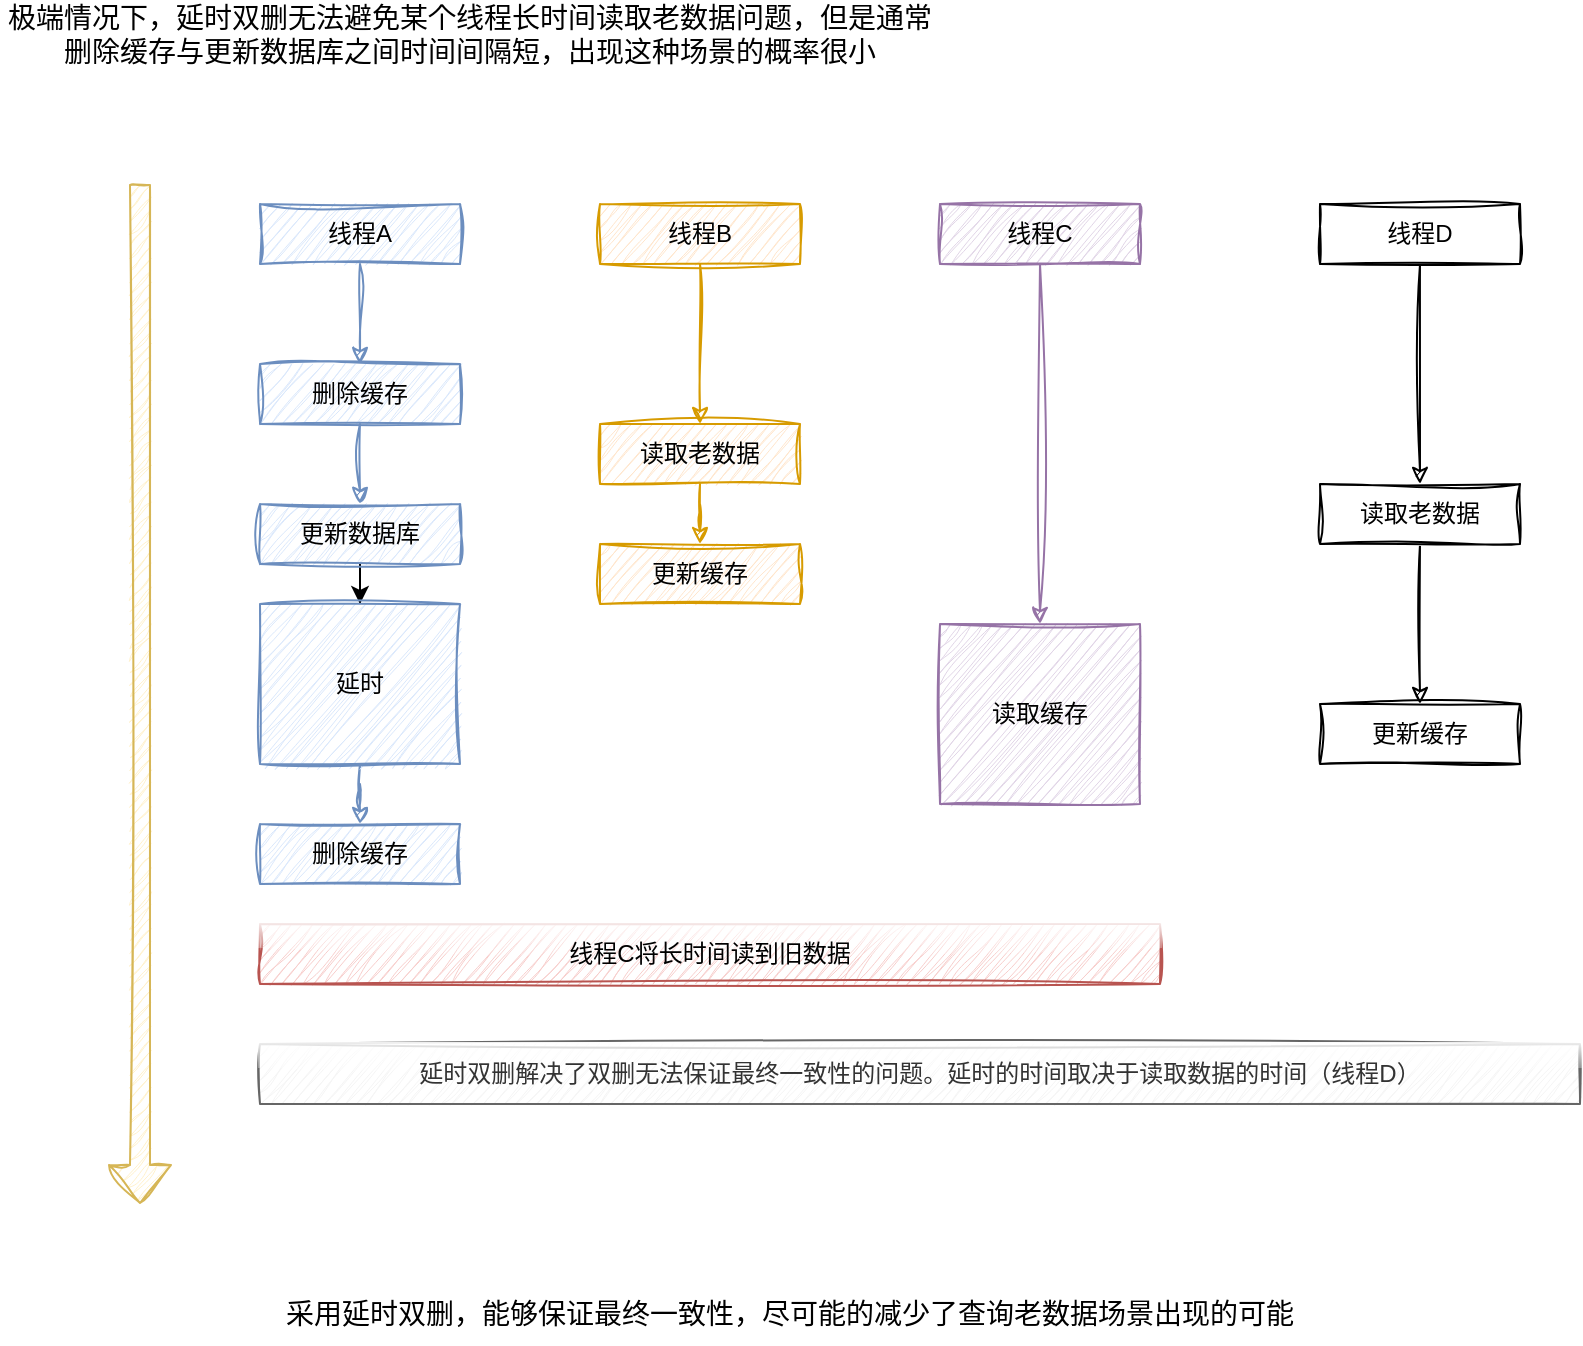<mxfile version="20.8.1" type="github">
  <diagram id="a8aPShCq_UQid2ik2_DB" name="第 1 页">
    <mxGraphModel dx="1434" dy="764" grid="1" gridSize="10" guides="1" tooltips="1" connect="1" arrows="1" fold="1" page="1" pageScale="1" pageWidth="2500" pageHeight="1600" math="0" shadow="0">
      <root>
        <mxCell id="0" />
        <mxCell id="1" parent="0" />
        <mxCell id="IvCIBFCN0AuGguPWQZP_-1" value="" style="shape=flexArrow;endArrow=classic;html=1;rounded=0;sketch=1;curveFitting=1;jiggle=2;fillColor=#fff2cc;strokeColor=#d6b656;" edge="1" parent="1">
          <mxGeometry width="50" height="50" relative="1" as="geometry">
            <mxPoint x="200" y="190" as="sourcePoint" />
            <mxPoint x="200" y="700" as="targetPoint" />
          </mxGeometry>
        </mxCell>
        <mxCell id="IvCIBFCN0AuGguPWQZP_-6" value="" style="edgeStyle=orthogonalEdgeStyle;rounded=0;orthogonalLoop=1;jettySize=auto;html=1;fillColor=#dae8fc;strokeColor=#6c8ebf;sketch=1;curveFitting=1;jiggle=2;" edge="1" parent="1" source="IvCIBFCN0AuGguPWQZP_-2" target="IvCIBFCN0AuGguPWQZP_-5">
          <mxGeometry relative="1" as="geometry" />
        </mxCell>
        <mxCell id="IvCIBFCN0AuGguPWQZP_-2" value="线程A" style="rounded=0;whiteSpace=wrap;html=1;fillColor=#dae8fc;strokeColor=#6c8ebf;sketch=1;curveFitting=1;jiggle=2;" vertex="1" parent="1">
          <mxGeometry x="260" y="200" width="100" height="30" as="geometry" />
        </mxCell>
        <mxCell id="IvCIBFCN0AuGguPWQZP_-17" style="edgeStyle=orthogonalEdgeStyle;rounded=0;orthogonalLoop=1;jettySize=auto;html=1;exitX=0.5;exitY=1;exitDx=0;exitDy=0;fillColor=#ffe6cc;strokeColor=#d79b00;sketch=1;curveFitting=1;jiggle=2;" edge="1" parent="1" source="IvCIBFCN0AuGguPWQZP_-3" target="IvCIBFCN0AuGguPWQZP_-13">
          <mxGeometry relative="1" as="geometry" />
        </mxCell>
        <mxCell id="IvCIBFCN0AuGguPWQZP_-3" value="线程B" style="rounded=0;whiteSpace=wrap;html=1;fillColor=#ffe6cc;strokeColor=#d79b00;sketch=1;curveFitting=1;jiggle=2;" vertex="1" parent="1">
          <mxGeometry x="430" y="200" width="100" height="30" as="geometry" />
        </mxCell>
        <mxCell id="IvCIBFCN0AuGguPWQZP_-8" value="" style="edgeStyle=orthogonalEdgeStyle;rounded=0;orthogonalLoop=1;jettySize=auto;html=1;fillColor=#dae8fc;strokeColor=#6c8ebf;sketch=1;curveFitting=1;jiggle=2;" edge="1" parent="1" source="IvCIBFCN0AuGguPWQZP_-5" target="IvCIBFCN0AuGguPWQZP_-7">
          <mxGeometry relative="1" as="geometry" />
        </mxCell>
        <mxCell id="IvCIBFCN0AuGguPWQZP_-5" value="删除缓存" style="rounded=0;whiteSpace=wrap;html=1;fillColor=#dae8fc;strokeColor=#6c8ebf;sketch=1;curveFitting=1;jiggle=2;" vertex="1" parent="1">
          <mxGeometry x="260" y="280" width="100" height="30" as="geometry" />
        </mxCell>
        <mxCell id="IvCIBFCN0AuGguPWQZP_-10" value="" style="edgeStyle=orthogonalEdgeStyle;rounded=0;orthogonalLoop=1;jettySize=auto;html=1;" edge="1" parent="1" source="IvCIBFCN0AuGguPWQZP_-7" target="IvCIBFCN0AuGguPWQZP_-9">
          <mxGeometry relative="1" as="geometry" />
        </mxCell>
        <mxCell id="IvCIBFCN0AuGguPWQZP_-7" value="更新数据库" style="rounded=0;whiteSpace=wrap;html=1;fillColor=#dae8fc;strokeColor=#6c8ebf;sketch=1;curveFitting=1;jiggle=2;" vertex="1" parent="1">
          <mxGeometry x="260" y="350" width="100" height="30" as="geometry" />
        </mxCell>
        <mxCell id="IvCIBFCN0AuGguPWQZP_-12" value="" style="edgeStyle=orthogonalEdgeStyle;rounded=0;orthogonalLoop=1;jettySize=auto;html=1;fillColor=#dae8fc;strokeColor=#6c8ebf;sketch=1;curveFitting=1;jiggle=2;" edge="1" parent="1" source="IvCIBFCN0AuGguPWQZP_-9" target="IvCIBFCN0AuGguPWQZP_-11">
          <mxGeometry relative="1" as="geometry" />
        </mxCell>
        <mxCell id="IvCIBFCN0AuGguPWQZP_-9" value="延时" style="rounded=0;whiteSpace=wrap;html=1;fillColor=#dae8fc;strokeColor=#6c8ebf;sketch=1;curveFitting=1;jiggle=2;" vertex="1" parent="1">
          <mxGeometry x="260" y="400" width="100" height="80" as="geometry" />
        </mxCell>
        <mxCell id="IvCIBFCN0AuGguPWQZP_-11" value="删除缓存" style="rounded=0;whiteSpace=wrap;html=1;fillColor=#dae8fc;strokeColor=#6c8ebf;sketch=1;curveFitting=1;jiggle=2;" vertex="1" parent="1">
          <mxGeometry x="260" y="510" width="100" height="30" as="geometry" />
        </mxCell>
        <mxCell id="IvCIBFCN0AuGguPWQZP_-15" value="" style="edgeStyle=orthogonalEdgeStyle;rounded=0;orthogonalLoop=1;jettySize=auto;html=1;sketch=1;curveFitting=1;jiggle=2;fillColor=#ffe6cc;strokeColor=#d79b00;" edge="1" parent="1" source="IvCIBFCN0AuGguPWQZP_-13" target="IvCIBFCN0AuGguPWQZP_-14">
          <mxGeometry relative="1" as="geometry" />
        </mxCell>
        <mxCell id="IvCIBFCN0AuGguPWQZP_-13" value="读取老数据" style="rounded=0;whiteSpace=wrap;html=1;fillColor=#ffe6cc;strokeColor=#d79b00;sketch=1;curveFitting=1;jiggle=2;" vertex="1" parent="1">
          <mxGeometry x="430" y="310" width="100" height="30" as="geometry" />
        </mxCell>
        <mxCell id="IvCIBFCN0AuGguPWQZP_-14" value="更新缓存" style="rounded=0;whiteSpace=wrap;html=1;fillColor=#ffe6cc;strokeColor=#d79b00;sketch=1;curveFitting=1;jiggle=2;" vertex="1" parent="1">
          <mxGeometry x="430" y="370" width="100" height="30" as="geometry" />
        </mxCell>
        <mxCell id="IvCIBFCN0AuGguPWQZP_-19" value="" style="edgeStyle=orthogonalEdgeStyle;rounded=0;orthogonalLoop=1;jettySize=auto;html=1;fillColor=#e1d5e7;strokeColor=#9673a6;sketch=1;curveFitting=1;jiggle=2;" edge="1" parent="1" source="IvCIBFCN0AuGguPWQZP_-16" target="IvCIBFCN0AuGguPWQZP_-18">
          <mxGeometry relative="1" as="geometry" />
        </mxCell>
        <mxCell id="IvCIBFCN0AuGguPWQZP_-16" value="线程C" style="rounded=0;whiteSpace=wrap;html=1;fillColor=#e1d5e7;strokeColor=#9673a6;sketch=1;curveFitting=1;jiggle=2;" vertex="1" parent="1">
          <mxGeometry x="600" y="200" width="100" height="30" as="geometry" />
        </mxCell>
        <mxCell id="IvCIBFCN0AuGguPWQZP_-18" value="读取缓存" style="rounded=0;whiteSpace=wrap;html=1;fillColor=#e1d5e7;strokeColor=#9673a6;sketch=1;curveFitting=1;jiggle=2;" vertex="1" parent="1">
          <mxGeometry x="600" y="410" width="100" height="90" as="geometry" />
        </mxCell>
        <mxCell id="IvCIBFCN0AuGguPWQZP_-20" value="线程C将长时间读到旧数据" style="rounded=0;whiteSpace=wrap;html=1;fillColor=#f8cecc;strokeColor=#b85450;glass=1;sketch=1;curveFitting=1;jiggle=2;" vertex="1" parent="1">
          <mxGeometry x="260" y="560" width="450" height="30" as="geometry" />
        </mxCell>
        <mxCell id="IvCIBFCN0AuGguPWQZP_-21" value="&lt;font style=&quot;font-size: 14px;&quot;&gt;极端情况下，延时双删无法避免某个线程长时间读取老数据问题，但是通常删除缓存与更新数据库之间时间间隔短，出现这种场景的概率很小&lt;/font&gt;" style="text;html=1;strokeColor=none;fillColor=none;align=center;verticalAlign=middle;whiteSpace=wrap;rounded=0;glass=1;sketch=1;" vertex="1" parent="1">
          <mxGeometry x="130" y="100" width="470" height="30" as="geometry" />
        </mxCell>
        <mxCell id="IvCIBFCN0AuGguPWQZP_-23" value="采用延时双删，能够保证最终一致性，尽可能的减少了查询老数据场景出现的可能" style="text;html=1;strokeColor=none;fillColor=none;align=center;verticalAlign=middle;whiteSpace=wrap;rounded=0;glass=1;sketch=1;fontSize=14;" vertex="1" parent="1">
          <mxGeometry x="250" y="740" width="550" height="30" as="geometry" />
        </mxCell>
        <mxCell id="IvCIBFCN0AuGguPWQZP_-27" value="" style="edgeStyle=orthogonalEdgeStyle;rounded=0;sketch=1;orthogonalLoop=1;jettySize=auto;html=1;fontSize=14;" edge="1" parent="1" source="IvCIBFCN0AuGguPWQZP_-25" target="IvCIBFCN0AuGguPWQZP_-26">
          <mxGeometry relative="1" as="geometry" />
        </mxCell>
        <mxCell id="IvCIBFCN0AuGguPWQZP_-25" value="线程D" style="rounded=0;whiteSpace=wrap;html=1;sketch=1;curveFitting=1;jiggle=2;" vertex="1" parent="1">
          <mxGeometry x="790" y="200" width="100" height="30" as="geometry" />
        </mxCell>
        <mxCell id="IvCIBFCN0AuGguPWQZP_-30" value="" style="edgeStyle=orthogonalEdgeStyle;rounded=0;sketch=1;orthogonalLoop=1;jettySize=auto;html=1;fontSize=14;" edge="1" parent="1" source="IvCIBFCN0AuGguPWQZP_-26" target="IvCIBFCN0AuGguPWQZP_-29">
          <mxGeometry relative="1" as="geometry" />
        </mxCell>
        <mxCell id="IvCIBFCN0AuGguPWQZP_-26" value="读取老数据" style="rounded=0;whiteSpace=wrap;html=1;sketch=1;curveFitting=1;jiggle=2;" vertex="1" parent="1">
          <mxGeometry x="790" y="340" width="100" height="30" as="geometry" />
        </mxCell>
        <mxCell id="IvCIBFCN0AuGguPWQZP_-29" value="更新缓存" style="rounded=0;whiteSpace=wrap;html=1;sketch=1;curveFitting=1;jiggle=2;" vertex="1" parent="1">
          <mxGeometry x="790" y="450" width="100" height="30" as="geometry" />
        </mxCell>
        <mxCell id="IvCIBFCN0AuGguPWQZP_-31" value="延时双删解决了双删无法保证最终一致性的问题。延时的时间取决于读取数据的时间（线程D）" style="rounded=0;whiteSpace=wrap;html=1;fillColor=#f5f5f5;strokeColor=#666666;glass=1;sketch=1;curveFitting=1;jiggle=2;fontColor=#333333;" vertex="1" parent="1">
          <mxGeometry x="260" y="620" width="660" height="30" as="geometry" />
        </mxCell>
      </root>
    </mxGraphModel>
  </diagram>
</mxfile>
